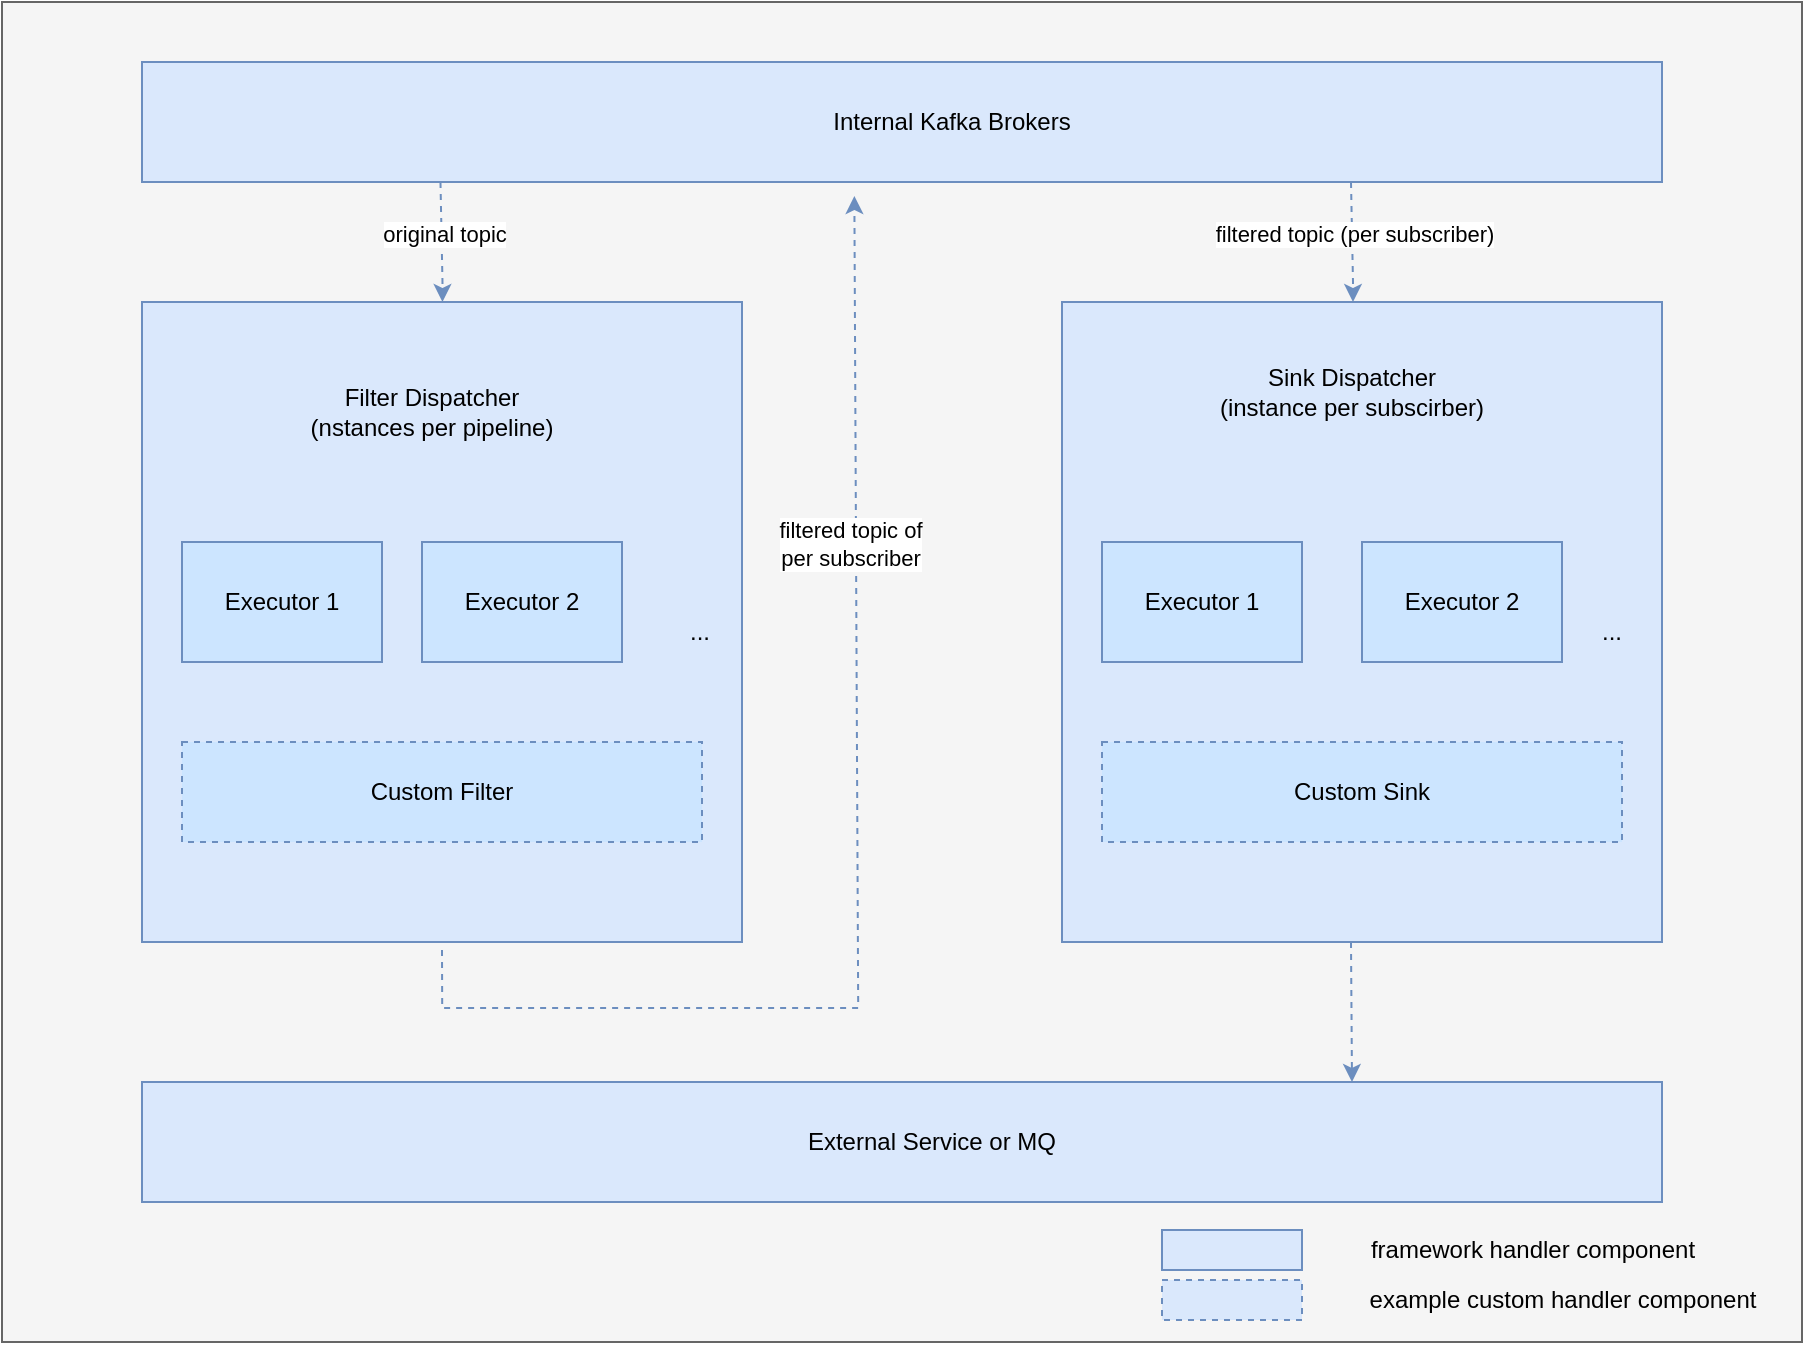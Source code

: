 <mxfile version="21.6.6" type="device">
  <diagram name="第 1 页" id="3rFmNyy3N7-kk0uDkKqT">
    <mxGraphModel dx="1259" dy="1777" grid="1" gridSize="10" guides="1" tooltips="1" connect="1" arrows="1" fold="1" page="1" pageScale="1" pageWidth="827" pageHeight="1169" math="0" shadow="0">
      <root>
        <mxCell id="0" />
        <mxCell id="1" parent="0" />
        <mxCell id="yLqnvYWp8kzduEZxOe5z-1" value="" style="rounded=0;whiteSpace=wrap;html=1;fillColor=#f5f5f5;strokeColor=#666666;fontColor=#333333;" parent="1" vertex="1">
          <mxGeometry x="80" y="-600" width="900" height="670" as="geometry" />
        </mxCell>
        <mxCell id="yLqnvYWp8kzduEZxOe5z-2" value="" style="rounded=0;whiteSpace=wrap;html=1;fillColor=#dae8fc;strokeColor=#6c8ebf;" parent="1" vertex="1">
          <mxGeometry x="150" y="-570" width="760" height="60" as="geometry" />
        </mxCell>
        <mxCell id="yLqnvYWp8kzduEZxOe5z-3" value="" style="rounded=0;whiteSpace=wrap;html=1;fillColor=#dae8fc;strokeColor=#6c8ebf;" parent="1" vertex="1">
          <mxGeometry x="150" y="-60" width="760" height="60" as="geometry" />
        </mxCell>
        <mxCell id="yLqnvYWp8kzduEZxOe5z-4" value="Internal Kafka Brokers" style="text;html=1;strokeColor=none;fillColor=none;align=center;verticalAlign=middle;whiteSpace=wrap;rounded=0;" parent="1" vertex="1">
          <mxGeometry x="490" y="-555" width="130" height="30" as="geometry" />
        </mxCell>
        <mxCell id="yLqnvYWp8kzduEZxOe5z-5" value="External Service or MQ" style="text;html=1;strokeColor=none;fillColor=none;align=center;verticalAlign=middle;whiteSpace=wrap;rounded=0;" parent="1" vertex="1">
          <mxGeometry x="480" y="-45" width="130" height="30" as="geometry" />
        </mxCell>
        <mxCell id="yLqnvYWp8kzduEZxOe5z-6" value="" style="rounded=0;whiteSpace=wrap;html=1;fillColor=#dae8fc;strokeColor=#6c8ebf;" parent="1" vertex="1">
          <mxGeometry x="150" y="-450" width="300" height="320" as="geometry" />
        </mxCell>
        <mxCell id="yLqnvYWp8kzduEZxOe5z-7" value="" style="rounded=0;whiteSpace=wrap;html=1;fillColor=#dae8fc;strokeColor=#6c8ebf;" parent="1" vertex="1">
          <mxGeometry x="610" y="-450" width="300" height="320" as="geometry" />
        </mxCell>
        <mxCell id="yLqnvYWp8kzduEZxOe5z-8" value="Filter Dispatcher&lt;br&gt;(nstances per pipeline)" style="text;html=1;strokeColor=none;fillColor=none;align=center;verticalAlign=middle;whiteSpace=wrap;rounded=0;" parent="1" vertex="1">
          <mxGeometry x="200" y="-410" width="190" height="30" as="geometry" />
        </mxCell>
        <mxCell id="yLqnvYWp8kzduEZxOe5z-9" value="Sink Dispatcher&lt;br&gt;(instance per subscirber)" style="text;html=1;strokeColor=none;fillColor=none;align=center;verticalAlign=middle;whiteSpace=wrap;rounded=0;" parent="1" vertex="1">
          <mxGeometry x="660" y="-420" width="190" height="30" as="geometry" />
        </mxCell>
        <mxCell id="yLqnvYWp8kzduEZxOe5z-10" value="Executor 1" style="rounded=0;whiteSpace=wrap;html=1;fillColor=#CCE5FF;strokeColor=#6c8ebf;" parent="1" vertex="1">
          <mxGeometry x="170" y="-330" width="100" height="60" as="geometry" />
        </mxCell>
        <mxCell id="yLqnvYWp8kzduEZxOe5z-14" value="Executor&amp;nbsp;1" style="rounded=0;whiteSpace=wrap;html=1;fillColor=#CCE5FF;strokeColor=#6c8ebf;" parent="1" vertex="1">
          <mxGeometry x="630" y="-330" width="100" height="60" as="geometry" />
        </mxCell>
        <mxCell id="yLqnvYWp8kzduEZxOe5z-15" value="Executor&amp;nbsp;2" style="rounded=0;whiteSpace=wrap;html=1;fillColor=#CCE5FF;strokeColor=#6c8ebf;" parent="1" vertex="1">
          <mxGeometry x="290" y="-330" width="100" height="60" as="geometry" />
        </mxCell>
        <mxCell id="yLqnvYWp8kzduEZxOe5z-16" value="Executor&amp;nbsp;2" style="rounded=0;whiteSpace=wrap;html=1;fillColor=#CCE5FF;strokeColor=#6c8ebf;" parent="1" vertex="1">
          <mxGeometry x="760" y="-330" width="100" height="60" as="geometry" />
        </mxCell>
        <mxCell id="yLqnvYWp8kzduEZxOe5z-17" value="..." style="text;html=1;strokeColor=none;fillColor=none;align=center;verticalAlign=middle;whiteSpace=wrap;rounded=0;" parent="1" vertex="1">
          <mxGeometry x="870" y="-300" width="30" height="30" as="geometry" />
        </mxCell>
        <mxCell id="yLqnvYWp8kzduEZxOe5z-18" value="..." style="text;html=1;strokeColor=none;fillColor=none;align=center;verticalAlign=middle;whiteSpace=wrap;rounded=0;" parent="1" vertex="1">
          <mxGeometry x="414" y="-300" width="30" height="30" as="geometry" />
        </mxCell>
        <mxCell id="yLqnvYWp8kzduEZxOe5z-19" value="" style="endArrow=classic;html=1;rounded=0;entryX=0.458;entryY=1.067;entryDx=0;entryDy=0;entryPerimeter=0;exitX=0.473;exitY=1.003;exitDx=0;exitDy=0;exitPerimeter=0;dashed=1;fillColor=#dae8fc;strokeColor=#6c8ebf;" parent="1" edge="1">
          <mxGeometry width="50" height="50" relative="1" as="geometry">
            <mxPoint x="300.0" y="-126.05" as="sourcePoint" />
            <mxPoint x="506.18" y="-502.99" as="targetPoint" />
            <Array as="points">
              <mxPoint x="300.1" y="-97.01" />
              <mxPoint x="508.1" y="-97.01" />
            </Array>
          </mxGeometry>
        </mxCell>
        <mxCell id="yLqnvYWp8kzduEZxOe5z-20" value="filtered topic of&lt;br style=&quot;border-color: var(--border-color);&quot;&gt;per subscriber" style="edgeLabel;html=1;align=center;verticalAlign=middle;resizable=0;points=[];" parent="yLqnvYWp8kzduEZxOe5z-19" vertex="1" connectable="0">
          <mxGeometry x="0.459" y="3" relative="1" as="geometry">
            <mxPoint as="offset" />
          </mxGeometry>
        </mxCell>
        <mxCell id="yLqnvYWp8kzduEZxOe5z-21" value="" style="endArrow=classic;html=1;rounded=0;dashed=1;fillColor=#dae8fc;strokeColor=#6c8ebf;" parent="1" edge="1">
          <mxGeometry width="50" height="50" relative="1" as="geometry">
            <mxPoint x="754.5" y="-510" as="sourcePoint" />
            <mxPoint x="755.5" y="-450" as="targetPoint" />
            <Array as="points">
              <mxPoint x="755.5" y="-460" />
            </Array>
          </mxGeometry>
        </mxCell>
        <mxCell id="yLqnvYWp8kzduEZxOe5z-30" value="filtered topic (per subscriber)" style="edgeLabel;html=1;align=center;verticalAlign=middle;resizable=0;points=[];" parent="yLqnvYWp8kzduEZxOe5z-21" vertex="1" connectable="0">
          <mxGeometry x="-0.144" y="1" relative="1" as="geometry">
            <mxPoint as="offset" />
          </mxGeometry>
        </mxCell>
        <mxCell id="yLqnvYWp8kzduEZxOe5z-22" value="" style="endArrow=classic;html=1;rounded=0;dashed=1;fillColor=#dae8fc;strokeColor=#6c8ebf;" parent="1" edge="1">
          <mxGeometry width="50" height="50" relative="1" as="geometry">
            <mxPoint x="754.5" y="-130" as="sourcePoint" />
            <mxPoint x="755" y="-60" as="targetPoint" />
            <Array as="points" />
          </mxGeometry>
        </mxCell>
        <mxCell id="yLqnvYWp8kzduEZxOe5z-23" value="Custom Filter" style="rounded=0;whiteSpace=wrap;html=1;fillColor=#CCE5FF;strokeColor=#6c8ebf;dashed=1;" parent="1" vertex="1">
          <mxGeometry x="170" y="-230" width="260" height="50" as="geometry" />
        </mxCell>
        <mxCell id="yLqnvYWp8kzduEZxOe5z-24" value="Custom Sink" style="rounded=0;whiteSpace=wrap;html=1;fillColor=#CCE5FF;strokeColor=#6c8ebf;dashed=1;" parent="1" vertex="1">
          <mxGeometry x="630" y="-230" width="260" height="50" as="geometry" />
        </mxCell>
        <mxCell id="yLqnvYWp8kzduEZxOe5z-25" value="" style="rounded=0;whiteSpace=wrap;html=1;fillColor=#dae8fc;strokeColor=#6c8ebf;" parent="1" vertex="1">
          <mxGeometry x="660" y="14" width="70" height="20" as="geometry" />
        </mxCell>
        <mxCell id="yLqnvYWp8kzduEZxOe5z-26" value="" style="rounded=0;whiteSpace=wrap;html=1;dashed=1;fillColor=#dae8fc;strokeColor=#6c8ebf;" parent="1" vertex="1">
          <mxGeometry x="660" y="39" width="70" height="20" as="geometry" />
        </mxCell>
        <mxCell id="yLqnvYWp8kzduEZxOe5z-27" value="framework handler component" style="text;html=1;align=center;verticalAlign=middle;resizable=0;points=[];autosize=1;strokeColor=none;fillColor=none;" parent="1" vertex="1">
          <mxGeometry x="750" y="9" width="190" height="30" as="geometry" />
        </mxCell>
        <mxCell id="yLqnvYWp8kzduEZxOe5z-29" value="example custom handler component" style="text;html=1;align=center;verticalAlign=middle;resizable=0;points=[];autosize=1;strokeColor=none;fillColor=none;" parent="1" vertex="1">
          <mxGeometry x="750" y="34" width="220" height="30" as="geometry" />
        </mxCell>
        <mxCell id="yLqnvYWp8kzduEZxOe5z-31" value="" style="endArrow=classic;html=1;rounded=0;dashed=1;fillColor=#dae8fc;strokeColor=#6c8ebf;" parent="1" edge="1">
          <mxGeometry width="50" height="50" relative="1" as="geometry">
            <mxPoint x="299.24" y="-510" as="sourcePoint" />
            <mxPoint x="300.24" y="-450" as="targetPoint" />
            <Array as="points">
              <mxPoint x="300.24" y="-460" />
            </Array>
          </mxGeometry>
        </mxCell>
        <mxCell id="yLqnvYWp8kzduEZxOe5z-32" value="original topic" style="edgeLabel;html=1;align=center;verticalAlign=middle;resizable=0;points=[];" parent="yLqnvYWp8kzduEZxOe5z-31" vertex="1" connectable="0">
          <mxGeometry x="-0.144" y="1" relative="1" as="geometry">
            <mxPoint as="offset" />
          </mxGeometry>
        </mxCell>
      </root>
    </mxGraphModel>
  </diagram>
</mxfile>
